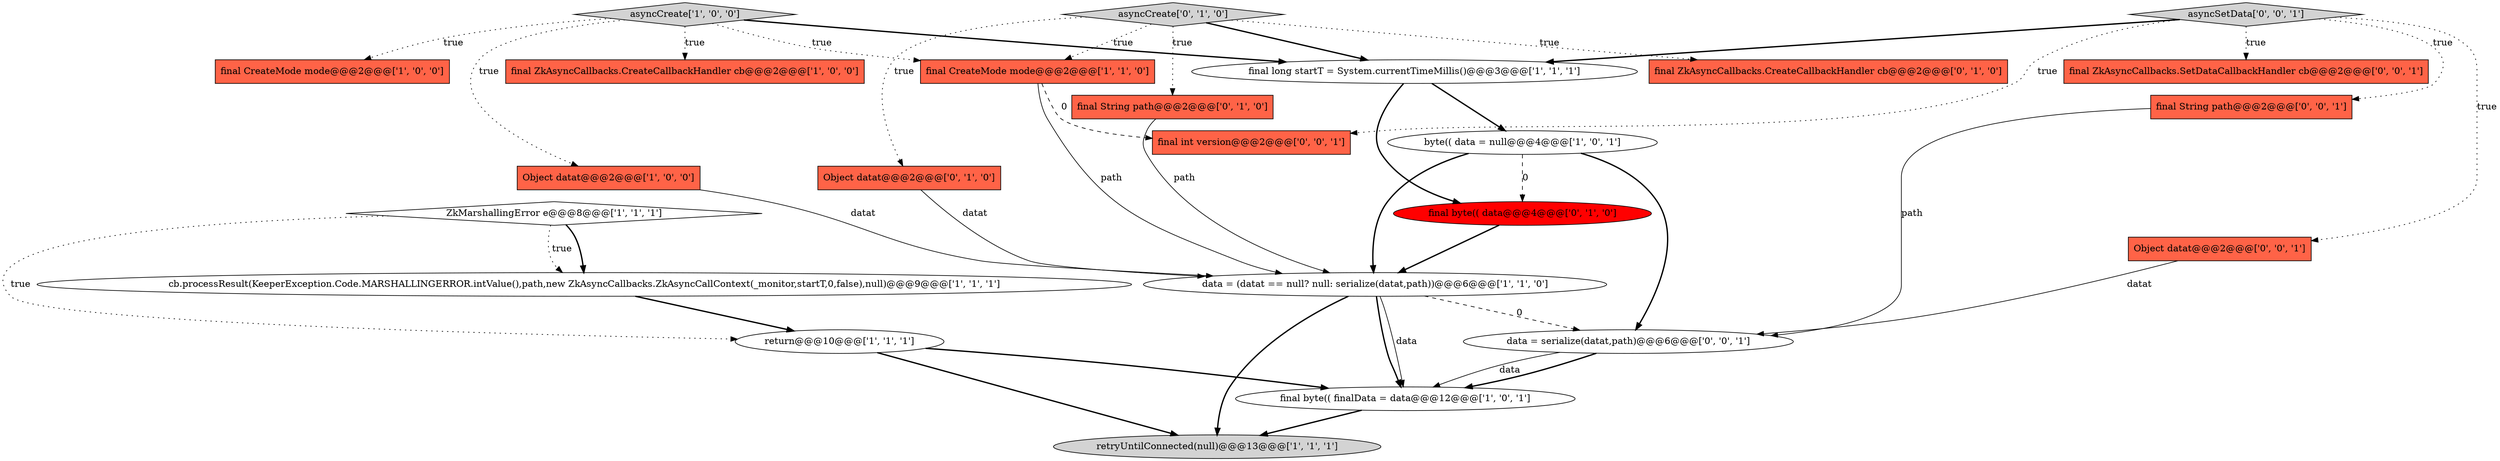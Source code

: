 digraph {
10 [style = filled, label = "final ZkAsyncCallbacks.CreateCallbackHandler cb@@@2@@@['1', '0', '0']", fillcolor = tomato, shape = box image = "AAA0AAABBB1BBB"];
23 [style = filled, label = "final int version@@@2@@@['0', '0', '1']", fillcolor = tomato, shape = box image = "AAA0AAABBB3BBB"];
19 [style = filled, label = "Object datat@@@2@@@['0', '0', '1']", fillcolor = tomato, shape = box image = "AAA0AAABBB3BBB"];
1 [style = filled, label = "cb.processResult(KeeperException.Code.MARSHALLINGERROR.intValue(),path,new ZkAsyncCallbacks.ZkAsyncCallContext(_monitor,startT,0,false),null)@@@9@@@['1', '1', '1']", fillcolor = white, shape = ellipse image = "AAA0AAABBB1BBB"];
0 [style = filled, label = "final long startT = System.currentTimeMillis()@@@3@@@['1', '1', '1']", fillcolor = white, shape = ellipse image = "AAA0AAABBB1BBB"];
5 [style = filled, label = "byte(( data = null@@@4@@@['1', '0', '1']", fillcolor = white, shape = ellipse image = "AAA0AAABBB1BBB"];
21 [style = filled, label = "final ZkAsyncCallbacks.SetDataCallbackHandler cb@@@2@@@['0', '0', '1']", fillcolor = tomato, shape = box image = "AAA0AAABBB3BBB"];
13 [style = filled, label = "final String path@@@2@@@['0', '1', '0']", fillcolor = tomato, shape = box image = "AAA0AAABBB2BBB"];
18 [style = filled, label = "data = serialize(datat,path)@@@6@@@['0', '0', '1']", fillcolor = white, shape = ellipse image = "AAA0AAABBB3BBB"];
14 [style = filled, label = "Object datat@@@2@@@['0', '1', '0']", fillcolor = tomato, shape = box image = "AAA0AAABBB2BBB"];
11 [style = filled, label = "final byte(( finalData = data@@@12@@@['1', '0', '1']", fillcolor = white, shape = ellipse image = "AAA0AAABBB1BBB"];
20 [style = filled, label = "final String path@@@2@@@['0', '0', '1']", fillcolor = tomato, shape = box image = "AAA0AAABBB3BBB"];
2 [style = filled, label = "asyncCreate['1', '0', '0']", fillcolor = lightgray, shape = diamond image = "AAA0AAABBB1BBB"];
6 [style = filled, label = "data = (datat == null? null: serialize(datat,path))@@@6@@@['1', '1', '0']", fillcolor = white, shape = ellipse image = "AAA0AAABBB1BBB"];
9 [style = filled, label = "retryUntilConnected(null)@@@13@@@['1', '1', '1']", fillcolor = lightgray, shape = ellipse image = "AAA0AAABBB1BBB"];
15 [style = filled, label = "final byte(( data@@@4@@@['0', '1', '0']", fillcolor = red, shape = ellipse image = "AAA1AAABBB2BBB"];
4 [style = filled, label = "Object datat@@@2@@@['1', '0', '0']", fillcolor = tomato, shape = box image = "AAA0AAABBB1BBB"];
16 [style = filled, label = "final ZkAsyncCallbacks.CreateCallbackHandler cb@@@2@@@['0', '1', '0']", fillcolor = tomato, shape = box image = "AAA0AAABBB2BBB"];
7 [style = filled, label = "return@@@10@@@['1', '1', '1']", fillcolor = white, shape = ellipse image = "AAA0AAABBB1BBB"];
17 [style = filled, label = "asyncCreate['0', '1', '0']", fillcolor = lightgray, shape = diamond image = "AAA0AAABBB2BBB"];
3 [style = filled, label = "ZkMarshallingError e@@@8@@@['1', '1', '1']", fillcolor = white, shape = diamond image = "AAA0AAABBB1BBB"];
12 [style = filled, label = "final CreateMode mode@@@2@@@['1', '1', '0']", fillcolor = tomato, shape = box image = "AAA0AAABBB1BBB"];
22 [style = filled, label = "asyncSetData['0', '0', '1']", fillcolor = lightgray, shape = diamond image = "AAA0AAABBB3BBB"];
8 [style = filled, label = "final CreateMode mode@@@2@@@['1', '0', '0']", fillcolor = tomato, shape = box image = "AAA0AAABBB1BBB"];
2->10 [style = dotted, label="true"];
22->21 [style = dotted, label="true"];
3->7 [style = dotted, label="true"];
7->11 [style = bold, label=""];
22->19 [style = dotted, label="true"];
12->23 [style = dashed, label="0"];
22->23 [style = dotted, label="true"];
3->1 [style = bold, label=""];
12->6 [style = solid, label="path"];
18->11 [style = bold, label=""];
6->11 [style = solid, label="data"];
17->14 [style = dotted, label="true"];
15->6 [style = bold, label=""];
5->18 [style = bold, label=""];
4->6 [style = solid, label="datat"];
11->9 [style = bold, label=""];
1->7 [style = bold, label=""];
0->15 [style = bold, label=""];
18->11 [style = solid, label="data"];
6->18 [style = dashed, label="0"];
17->16 [style = dotted, label="true"];
7->9 [style = bold, label=""];
20->18 [style = solid, label="path"];
2->0 [style = bold, label=""];
17->0 [style = bold, label=""];
22->20 [style = dotted, label="true"];
19->18 [style = solid, label="datat"];
5->6 [style = bold, label=""];
22->0 [style = bold, label=""];
17->12 [style = dotted, label="true"];
6->11 [style = bold, label=""];
2->4 [style = dotted, label="true"];
2->12 [style = dotted, label="true"];
13->6 [style = solid, label="path"];
6->9 [style = bold, label=""];
17->13 [style = dotted, label="true"];
5->15 [style = dashed, label="0"];
3->1 [style = dotted, label="true"];
14->6 [style = solid, label="datat"];
2->8 [style = dotted, label="true"];
0->5 [style = bold, label=""];
}
